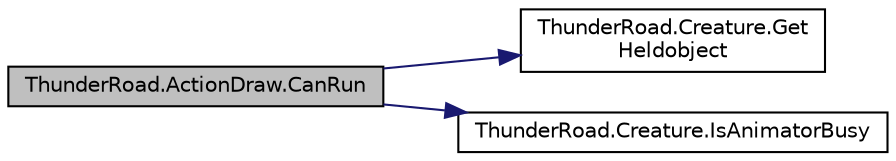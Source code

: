 digraph "ThunderRoad.ActionDraw.CanRun"
{
 // LATEX_PDF_SIZE
  edge [fontname="Helvetica",fontsize="10",labelfontname="Helvetica",labelfontsize="10"];
  node [fontname="Helvetica",fontsize="10",shape=record];
  rankdir="LR";
  Node1 [label="ThunderRoad.ActionDraw.CanRun",height=0.2,width=0.4,color="black", fillcolor="grey75", style="filled", fontcolor="black",tooltip="Determines whether this instance can run the specified message."];
  Node1 -> Node2 [color="midnightblue",fontsize="10",style="solid",fontname="Helvetica"];
  Node2 [label="ThunderRoad.Creature.Get\lHeldobject",height=0.2,width=0.4,color="black", fillcolor="white", style="filled",URL="$class_thunder_road_1_1_creature.html#a494221977ba15283dc2d54acd8e9bebf",tooltip="Gets the heldobject."];
  Node1 -> Node3 [color="midnightblue",fontsize="10",style="solid",fontname="Helvetica"];
  Node3 [label="ThunderRoad.Creature.IsAnimatorBusy",height=0.2,width=0.4,color="black", fillcolor="white", style="filled",URL="$class_thunder_road_1_1_creature.html#a03d311d1f050a844d922f3dc974b1cc3",tooltip="Determines whether [is animator busy]."];
}
